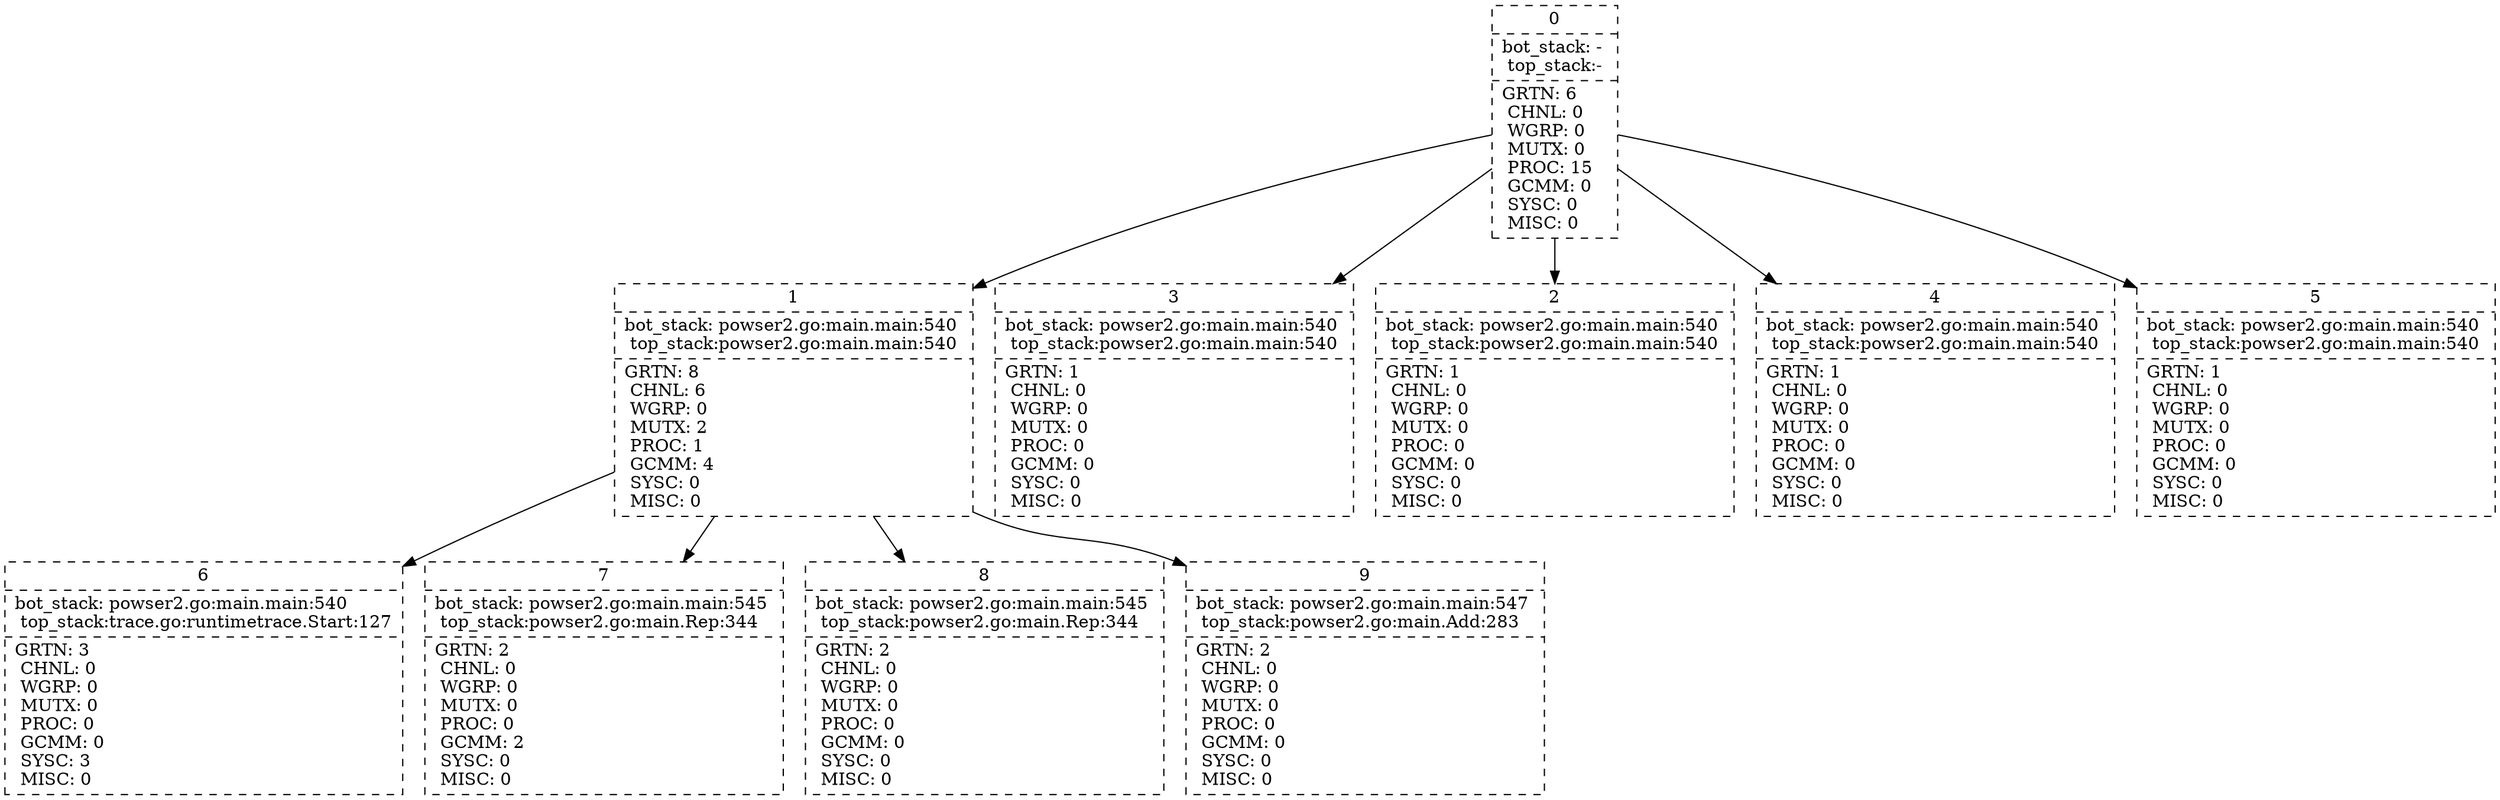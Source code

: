 digraph{
	node[shape=record,style=filled,fillcolor=gray95]

	0 [ label = "{0 | bot_stack: - \l top_stack:-\l | GRTN:  6 \l CHNL:  0 \l WGRP:  0 \l MUTX:  0 \l PROC:  15 \l GCMM:  0 \l SYSC:  0 \l MISC:  0 \l }" style=dashed]
	1 [ label = "{1 | bot_stack: powser2.go:main.main:540 \l top_stack:powser2.go:main.main:540\l | GRTN:  8 \l CHNL:  6 \l WGRP:  0 \l MUTX:  2 \l PROC:  1 \l GCMM:  4 \l SYSC:  0 \l MISC:  0 \l }" style=dashed]
	3 [ label = "{3 | bot_stack: powser2.go:main.main:540 \l top_stack:powser2.go:main.main:540\l | GRTN:  1 \l CHNL:  0 \l WGRP:  0 \l MUTX:  0 \l PROC:  0 \l GCMM:  0 \l SYSC:  0 \l MISC:  0 \l }" style=dashed]
	18 [ label = "{6 | bot_stack: powser2.go:main.main:540 \l top_stack:trace.go:runtime\trace.Start:127\l | GRTN:  3 \l CHNL:  0 \l WGRP:  0 \l MUTX:  0 \l PROC:  0 \l GCMM:  0 \l SYSC:  3 \l MISC:  0 \l }" style=dashed]
	19 [ label = "{7 | bot_stack: powser2.go:main.main:545 \l top_stack:powser2.go:main.Rep:344\l | GRTN:  2 \l CHNL:  0 \l WGRP:  0 \l MUTX:  0 \l PROC:  0 \l GCMM:  2 \l SYSC:  0 \l MISC:  0 \l }" style=dashed]
	2 [ label = "{2 | bot_stack: powser2.go:main.main:540 \l top_stack:powser2.go:main.main:540\l | GRTN:  1 \l CHNL:  0 \l WGRP:  0 \l MUTX:  0 \l PROC:  0 \l GCMM:  0 \l SYSC:  0 \l MISC:  0 \l }" style=dashed]
	4 [ label = "{4 | bot_stack: powser2.go:main.main:540 \l top_stack:powser2.go:main.main:540\l | GRTN:  1 \l CHNL:  0 \l WGRP:  0 \l MUTX:  0 \l PROC:  0 \l GCMM:  0 \l SYSC:  0 \l MISC:  0 \l }" style=dashed]
	17 [ label = "{5 | bot_stack: powser2.go:main.main:540 \l top_stack:powser2.go:main.main:540\l | GRTN:  1 \l CHNL:  0 \l WGRP:  0 \l MUTX:  0 \l PROC:  0 \l GCMM:  0 \l SYSC:  0 \l MISC:  0 \l }" style=dashed]
	20 [ label = "{8 | bot_stack: powser2.go:main.main:545 \l top_stack:powser2.go:main.Rep:344\l | GRTN:  2 \l CHNL:  0 \l WGRP:  0 \l MUTX:  0 \l PROC:  0 \l GCMM:  0 \l SYSC:  0 \l MISC:  0 \l }" style=dashed]
	21 [ label = "{9 | bot_stack: powser2.go:main.main:547 \l top_stack:powser2.go:main.Add:283\l | GRTN:  2 \l CHNL:  0 \l WGRP:  0 \l MUTX:  0 \l PROC:  0 \l GCMM:  0 \l SYSC:  0 \l MISC:  0 \l }" style=dashed]
	

	0 -> 1
	0 -> 2
	0 -> 3
	0 -> 4
	0 -> 17
	1 -> 18
	1 -> 19
	1 -> 20
	1 -> 21
	}
